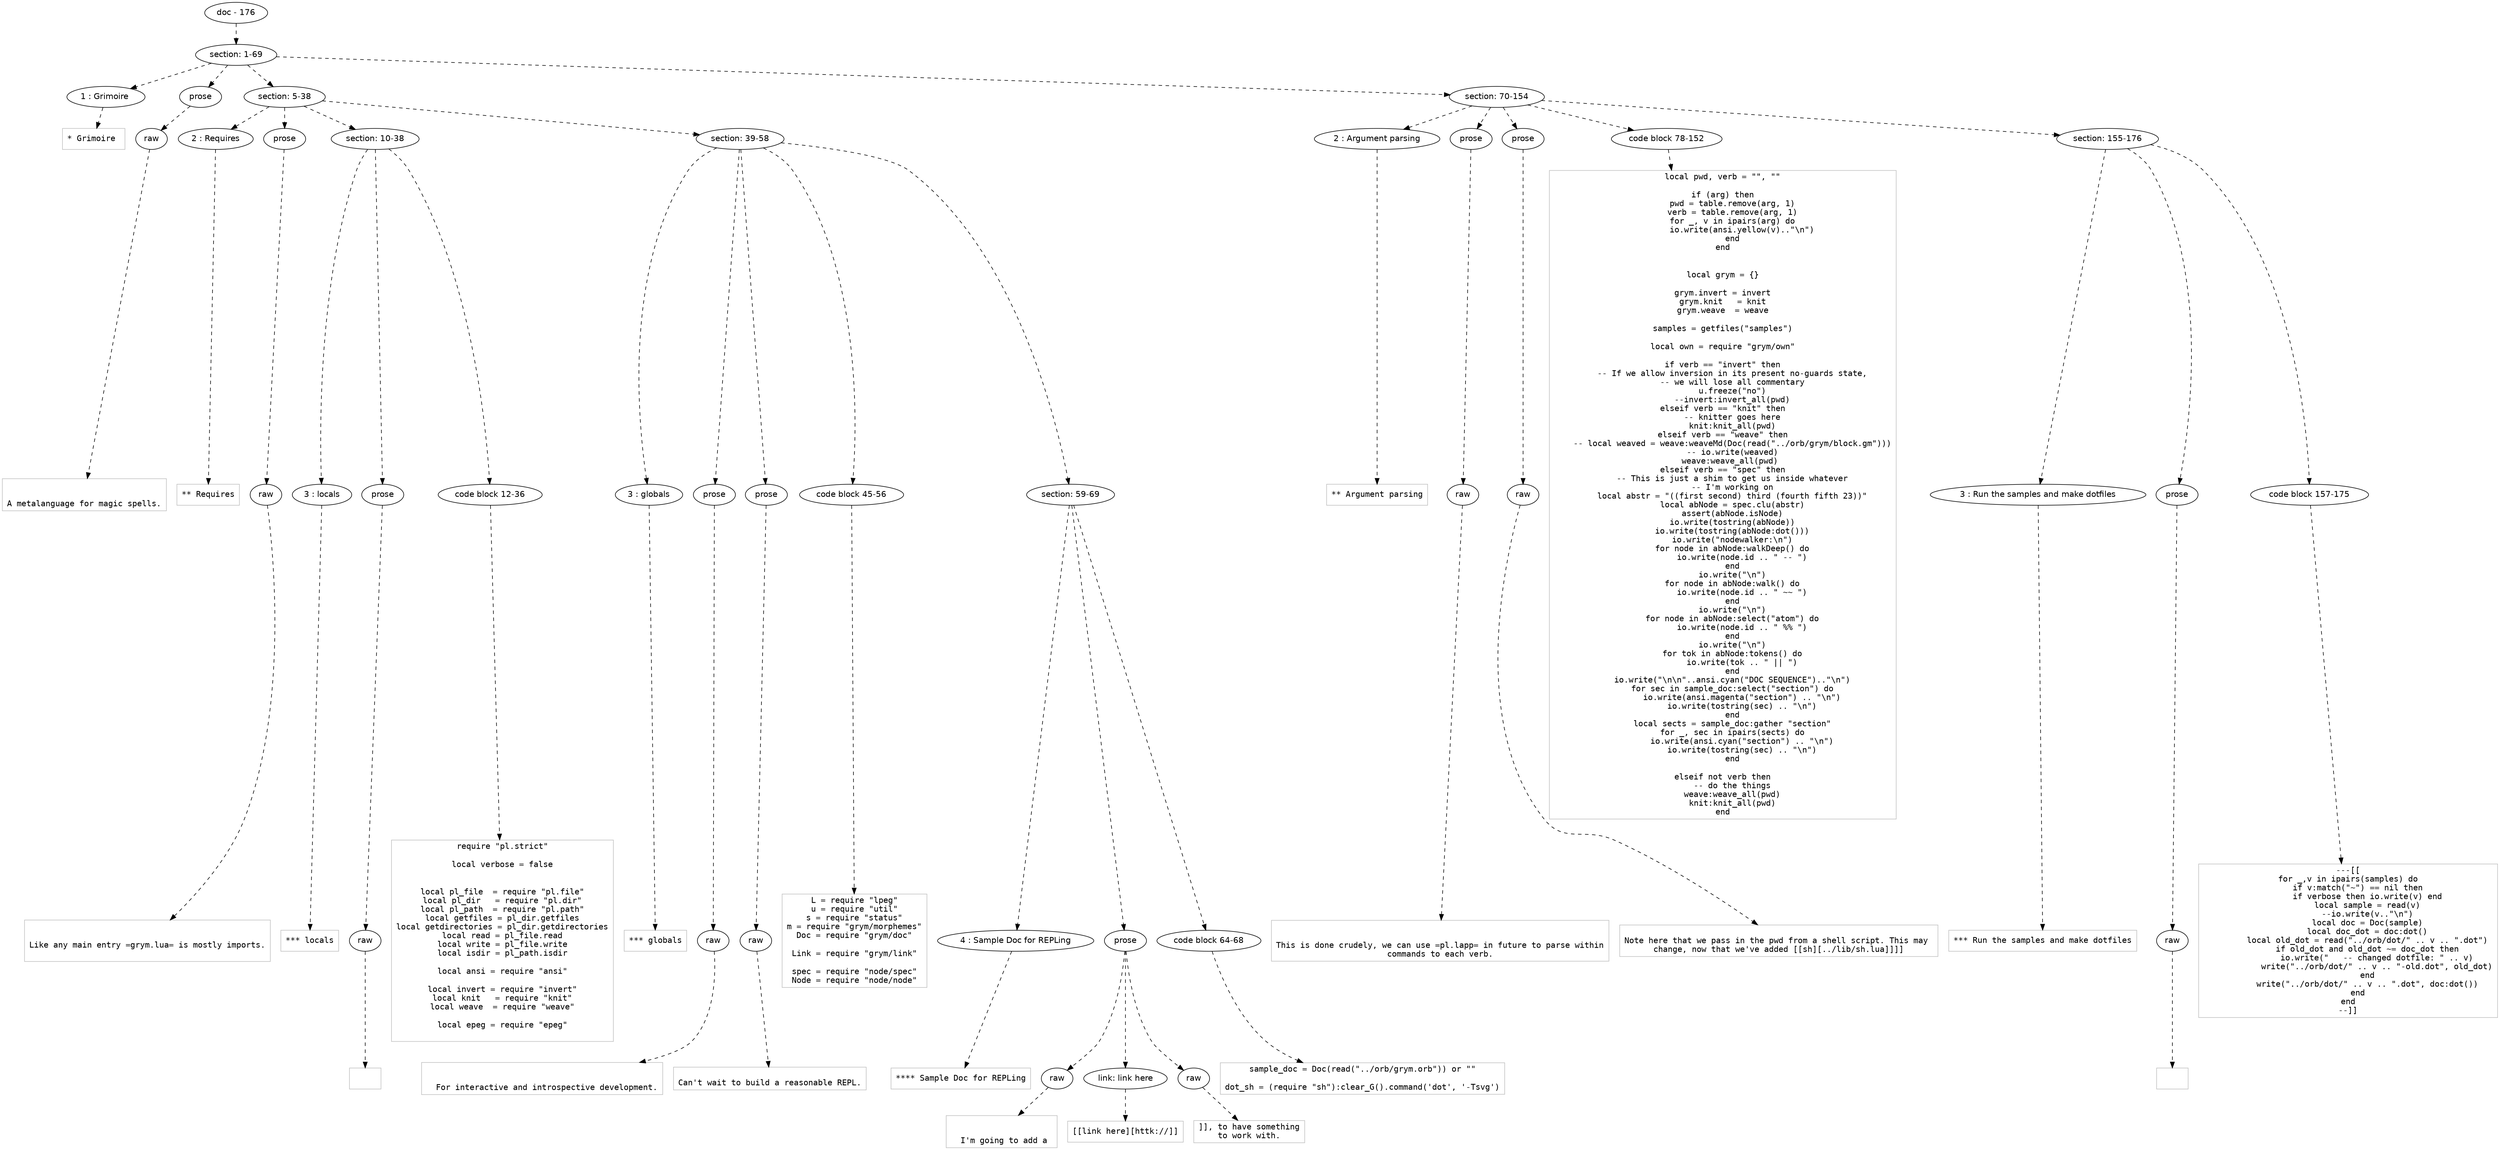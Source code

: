 digraph hierarchy {

node [fontname=Helvetica]
edge [style=dashed]

doc_0 [label="doc - 176"]


doc_0 -> { section_1}
{rank=same; section_1}

section_1 [label="section: 1-69"]


section_1 -> { header_2 prose_3 section_4 section_5}
{rank=same; header_2 prose_3 section_4 section_5}

header_2 [label="1 : Grimoire "]

prose_3 [label="prose"]

section_4 [label="section: 5-38"]

section_5 [label="section: 70-154"]


header_2 -> leaf_6
leaf_6  [color=Gray,shape=rectangle,fontname=Inconsolata,label="* Grimoire "]
prose_3 -> { raw_7}
{rank=same; raw_7}

raw_7 [label="raw"]


raw_7 -> leaf_8
leaf_8  [color=Gray,shape=rectangle,fontname=Inconsolata,label="

A metalanguage for magic spells.
"]
section_4 -> { header_9 prose_10 section_11 section_12}
{rank=same; header_9 prose_10 section_11 section_12}

header_9 [label="2 : Requires"]

prose_10 [label="prose"]

section_11 [label="section: 10-38"]

section_12 [label="section: 39-58"]


header_9 -> leaf_13
leaf_13  [color=Gray,shape=rectangle,fontname=Inconsolata,label="** Requires"]
prose_10 -> { raw_14}
{rank=same; raw_14}

raw_14 [label="raw"]


raw_14 -> leaf_15
leaf_15  [color=Gray,shape=rectangle,fontname=Inconsolata,label="

Like any main entry =grym.lua= is mostly imports.

"]
section_11 -> { header_16 prose_17 codeblock_18}
{rank=same; header_16 prose_17 codeblock_18}

header_16 [label="3 : locals"]

prose_17 [label="prose"]

codeblock_18 [label="code block 12-36"]


header_16 -> leaf_19
leaf_19  [color=Gray,shape=rectangle,fontname=Inconsolata,label="*** locals"]
prose_17 -> { raw_20}
{rank=same; raw_20}

raw_20 [label="raw"]


raw_20 -> leaf_21
leaf_21  [color=Gray,shape=rectangle,fontname=Inconsolata,label="
"]
codeblock_18 -> leaf_22
leaf_22  [color=Gray,shape=rectangle,fontname=Inconsolata,label="require \"pl.strict\"

local verbose = false


local pl_file  = require \"pl.file\"
local pl_dir   = require \"pl.dir\"
local pl_path  = require \"pl.path\"
local getfiles = pl_dir.getfiles
local getdirectories = pl_dir.getdirectories
local read = pl_file.read
local write = pl_file.write
local isdir = pl_path.isdir

local ansi = require \"ansi\"

local invert = require \"invert\"
local knit   = require \"knit\"
local weave  = require \"weave\"

local epeg = require \"epeg\"

"]
section_12 -> { header_23 prose_24 prose_25 codeblock_26 section_27}
{rank=same; header_23 prose_24 prose_25 codeblock_26 section_27}

header_23 [label="3 : globals"]

prose_24 [label="prose"]

prose_25 [label="prose"]

codeblock_26 [label="code block 45-56"]

section_27 [label="section: 59-69"]


header_23 -> leaf_28
leaf_28  [color=Gray,shape=rectangle,fontname=Inconsolata,label="*** globals"]
prose_24 -> { raw_29}
{rank=same; raw_29}

raw_29 [label="raw"]


raw_29 -> leaf_30
leaf_30  [color=Gray,shape=rectangle,fontname=Inconsolata,label="

  For interactive and introspective development.
"]
prose_25 -> { raw_31}
{rank=same; raw_31}

raw_31 [label="raw"]


raw_31 -> leaf_32
leaf_32  [color=Gray,shape=rectangle,fontname=Inconsolata,label="
Can't wait to build a reasonable REPL.
"]
codeblock_26 -> leaf_33
leaf_33  [color=Gray,shape=rectangle,fontname=Inconsolata,label="L = require \"lpeg\"
u = require \"util\"
s = require \"status\"
m = require \"grym/morphemes\"
Doc = require \"grym/doc\"

Link = require \"grym/link\"

spec = require \"node/spec\"
Node = require \"node/node\""]
section_27 -> { header_34 prose_35 codeblock_36}
{rank=same; header_34 prose_35 codeblock_36}

header_34 [label="4 : Sample Doc for REPLing"]

prose_35 [label="prose"]

codeblock_36 [label="code block 64-68"]


header_34 -> leaf_37
leaf_37  [color=Gray,shape=rectangle,fontname=Inconsolata,label="**** Sample Doc for REPLing"]
prose_35 -> { raw_38 link_39 raw_40}
{rank=same; raw_38 link_39 raw_40}

raw_38 [label="raw"]

link_39 [label="link: link here"]

raw_40 [label="raw"]


raw_38 -> leaf_41
leaf_41  [color=Gray,shape=rectangle,fontname=Inconsolata,label="

  I'm going to add a "]
link_39 -> leaf_42
leaf_42  [color=Gray,shape=rectangle,fontname=Inconsolata,label="[[link here][httk://]]"]
raw_40 -> leaf_43
leaf_43  [color=Gray,shape=rectangle,fontname=Inconsolata,label="]], to have something
to work with.
"]
codeblock_36 -> leaf_44
leaf_44  [color=Gray,shape=rectangle,fontname=Inconsolata,label="sample_doc = Doc(read(\"../orb/grym.orb\")) or \"\"

dot_sh = (require \"sh\"):clear_G().command('dot', '-Tsvg')"]
section_5 -> { header_45 prose_46 prose_47 codeblock_48 section_49}
{rank=same; header_45 prose_46 prose_47 codeblock_48 section_49}

header_45 [label="2 : Argument parsing"]

prose_46 [label="prose"]

prose_47 [label="prose"]

codeblock_48 [label="code block 78-152"]

section_49 [label="section: 155-176"]


header_45 -> leaf_50
leaf_50  [color=Gray,shape=rectangle,fontname=Inconsolata,label="** Argument parsing"]
prose_46 -> { raw_51}
{rank=same; raw_51}

raw_51 [label="raw"]


raw_51 -> leaf_52
leaf_52  [color=Gray,shape=rectangle,fontname=Inconsolata,label="

This is done crudely, we can use =pl.lapp= in future to parse within
commands to each verb.
"]
prose_47 -> { raw_53}
{rank=same; raw_53}

raw_53 [label="raw"]


raw_53 -> leaf_54
leaf_54  [color=Gray,shape=rectangle,fontname=Inconsolata,label="
Note here that we pass in the pwd from a shell script. This may 
change, now that we've added [[sh][../lib/sh.lua]]]]
"]
codeblock_48 -> leaf_55
leaf_55  [color=Gray,shape=rectangle,fontname=Inconsolata,label="local pwd, verb = \"\", \"\"

if (arg) then
    pwd = table.remove(arg, 1)
    verb = table.remove(arg, 1)
    for _, v in ipairs(arg) do
        io.write(ansi.yellow(v)..\"\\n\")
    end
end


local grym = {}

grym.invert = invert
grym.knit   = knit
grym.weave  = weave

samples = getfiles(\"samples\")

local own = require \"grym/own\"

if verb == \"invert\" then
    -- If we allow inversion in its present no-guards state,
    -- we will lose all commentary
    u.freeze(\"no\")
    --invert:invert_all(pwd)
elseif verb == \"knit\" then
    -- knitter goes here
    knit:knit_all(pwd)
elseif verb == \"weave\" then
    -- local weaved = weave:weaveMd(Doc(read(\"../orb/grym/block.gm\")))
    -- io.write(weaved)
    weave:weave_all(pwd) 
elseif verb == \"spec\" then
    -- This is just a shim to get us inside whatever
    -- I'm working on
    local abstr = \"((first second) third (fourth fifth 23))\"
    local abNode = spec.clu(abstr)
    assert(abNode.isNode)
    io.write(tostring(abNode))
    io.write(tostring(abNode:dot()))
    io.write(\"nodewalker:\\n\")
    for node in abNode:walkDeep() do
        io.write(node.id .. \" -- \")
    end
    io.write(\"\\n\")
    for node in abNode:walk() do
        io.write(node.id .. \" ~~ \")
    end
    io.write(\"\\n\")
    for node in abNode:select(\"atom\") do
        io.write(node.id .. \" %% \")
    end
    io.write(\"\\n\")
    for tok in abNode:tokens() do
        io.write(tok .. \" || \")
    end
    io.write(\"\\n\\n\"..ansi.cyan(\"DOC SEQUENCE\")..\"\\n\")
    for sec in sample_doc:select(\"section\") do
        io.write(ansi.magenta(\"section\") .. \"\\n\")
        io.write(tostring(sec) .. \"\\n\")
    end
    local sects = sample_doc:gather \"section\"
    for _, sec in ipairs(sects) do
        io.write(ansi.cyan(\"section\") .. \"\\n\")
        io.write(tostring(sec) .. \"\\n\")
    end

elseif not verb then
    -- do the things
    weave:weave_all(pwd)
    knit:knit_all(pwd)
end"]
section_49 -> { header_56 prose_57 codeblock_58}
{rank=same; header_56 prose_57 codeblock_58}

header_56 [label="3 : Run the samples and make dotfiles"]

prose_57 [label="prose"]

codeblock_58 [label="code block 157-175"]


header_56 -> leaf_59
leaf_59  [color=Gray,shape=rectangle,fontname=Inconsolata,label="*** Run the samples and make dotfiles"]
prose_57 -> { raw_60}
{rank=same; raw_60}

raw_60 [label="raw"]


raw_60 -> leaf_61
leaf_61  [color=Gray,shape=rectangle,fontname=Inconsolata,label="
"]
codeblock_58 -> leaf_62
leaf_62  [color=Gray,shape=rectangle,fontname=Inconsolata,label="---[[
for _,v in ipairs(samples) do
    if v:match(\"~\") == nil then
        if verbose then io.write(v) end
        local sample = read(v)
        --io.write(v..\"\\n\")
        local doc = Doc(sample)
        local doc_dot = doc:dot()
        local old_dot = read(\"../orb/dot/\" .. v .. \".dot\")
        if old_dot and old_dot ~= doc_dot then
            io.write(\"   -- changed dotfile: \" .. v)
            write(\"../orb/dot/\" .. v .. \"-old.dot\", old_dot)
        end
        write(\"../orb/dot/\" .. v .. \".dot\", doc:dot())
    end
end
--]]"]

}
